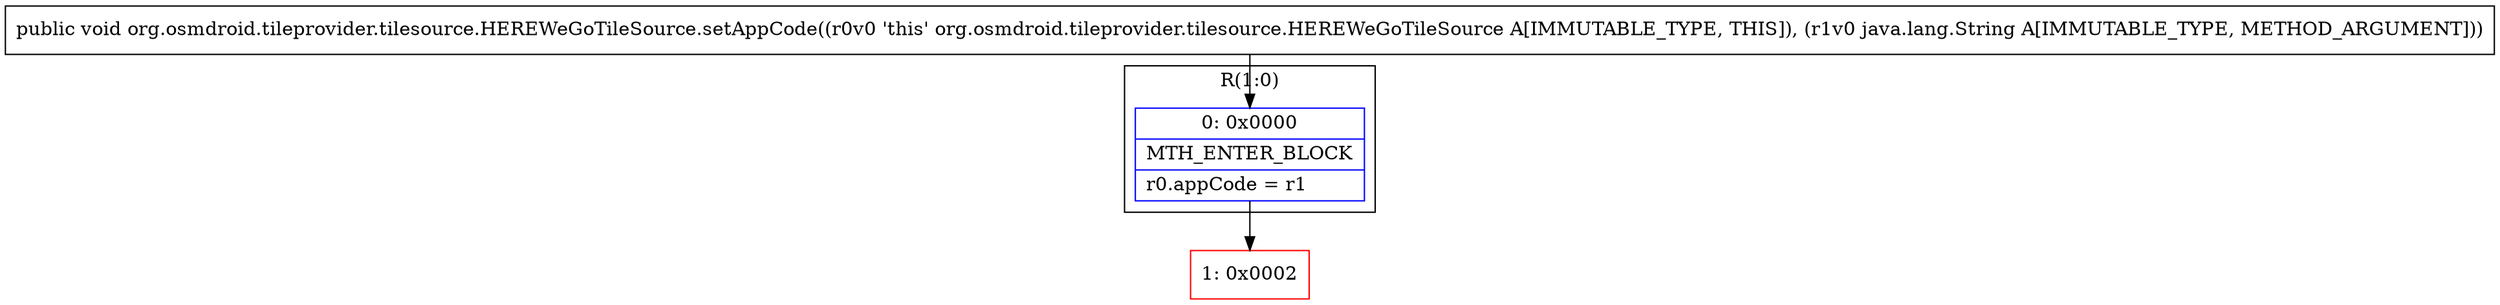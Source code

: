 digraph "CFG fororg.osmdroid.tileprovider.tilesource.HEREWeGoTileSource.setAppCode(Ljava\/lang\/String;)V" {
subgraph cluster_Region_66938243 {
label = "R(1:0)";
node [shape=record,color=blue];
Node_0 [shape=record,label="{0\:\ 0x0000|MTH_ENTER_BLOCK\l|r0.appCode = r1\l}"];
}
Node_1 [shape=record,color=red,label="{1\:\ 0x0002}"];
MethodNode[shape=record,label="{public void org.osmdroid.tileprovider.tilesource.HEREWeGoTileSource.setAppCode((r0v0 'this' org.osmdroid.tileprovider.tilesource.HEREWeGoTileSource A[IMMUTABLE_TYPE, THIS]), (r1v0 java.lang.String A[IMMUTABLE_TYPE, METHOD_ARGUMENT])) }"];
MethodNode -> Node_0;
Node_0 -> Node_1;
}

